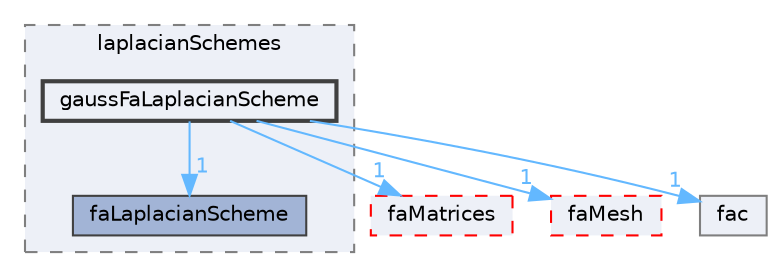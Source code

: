 digraph "src/finiteArea/finiteArea/laplacianSchemes/gaussFaLaplacianScheme"
{
 // LATEX_PDF_SIZE
  bgcolor="transparent";
  edge [fontname=Helvetica,fontsize=10,labelfontname=Helvetica,labelfontsize=10];
  node [fontname=Helvetica,fontsize=10,shape=box,height=0.2,width=0.4];
  compound=true
  subgraph clusterdir_c11e0f670d4676a5346438f3d10a3457 {
    graph [ bgcolor="#edf0f7", pencolor="grey50", label="laplacianSchemes", fontname=Helvetica,fontsize=10 style="filled,dashed", URL="dir_c11e0f670d4676a5346438f3d10a3457.html",tooltip=""]
  dir_1872188d0e7528458f2fa380e34fde48 [label="faLaplacianScheme", fillcolor="#a2b4d6", color="grey25", style="filled", URL="dir_1872188d0e7528458f2fa380e34fde48.html",tooltip=""];
  dir_ed75fd9d74e343e7ef275a1dbc601d9c [label="gaussFaLaplacianScheme", fillcolor="#edf0f7", color="grey25", style="filled,bold", URL="dir_ed75fd9d74e343e7ef275a1dbc601d9c.html",tooltip=""];
  }
  dir_11fa0d52a0a43d2db65b942bd42d04b1 [label="faMatrices", fillcolor="#edf0f7", color="red", style="filled,dashed", URL="dir_11fa0d52a0a43d2db65b942bd42d04b1.html",tooltip=""];
  dir_f14612db68a06d13a87d37d60dc895d5 [label="faMesh", fillcolor="#edf0f7", color="red", style="filled,dashed", URL="dir_f14612db68a06d13a87d37d60dc895d5.html",tooltip=""];
  dir_15aafd37ee87fbe9911ba23e923cc2c7 [label="fac", fillcolor="#edf0f7", color="grey50", style="filled", URL="dir_15aafd37ee87fbe9911ba23e923cc2c7.html",tooltip=""];
  dir_ed75fd9d74e343e7ef275a1dbc601d9c->dir_11fa0d52a0a43d2db65b942bd42d04b1 [headlabel="1", labeldistance=1.5 headhref="dir_001594_001293.html" href="dir_001594_001293.html" color="steelblue1" fontcolor="steelblue1"];
  dir_ed75fd9d74e343e7ef275a1dbc601d9c->dir_15aafd37ee87fbe9911ba23e923cc2c7 [headlabel="1", labeldistance=1.5 headhref="dir_001594_001242.html" href="dir_001594_001242.html" color="steelblue1" fontcolor="steelblue1"];
  dir_ed75fd9d74e343e7ef275a1dbc601d9c->dir_1872188d0e7528458f2fa380e34fde48 [headlabel="1", labeldistance=1.5 headhref="dir_001594_001289.html" href="dir_001594_001289.html" color="steelblue1" fontcolor="steelblue1"];
  dir_ed75fd9d74e343e7ef275a1dbc601d9c->dir_f14612db68a06d13a87d37d60dc895d5 [headlabel="1", labeldistance=1.5 headhref="dir_001594_001295.html" href="dir_001594_001295.html" color="steelblue1" fontcolor="steelblue1"];
}
